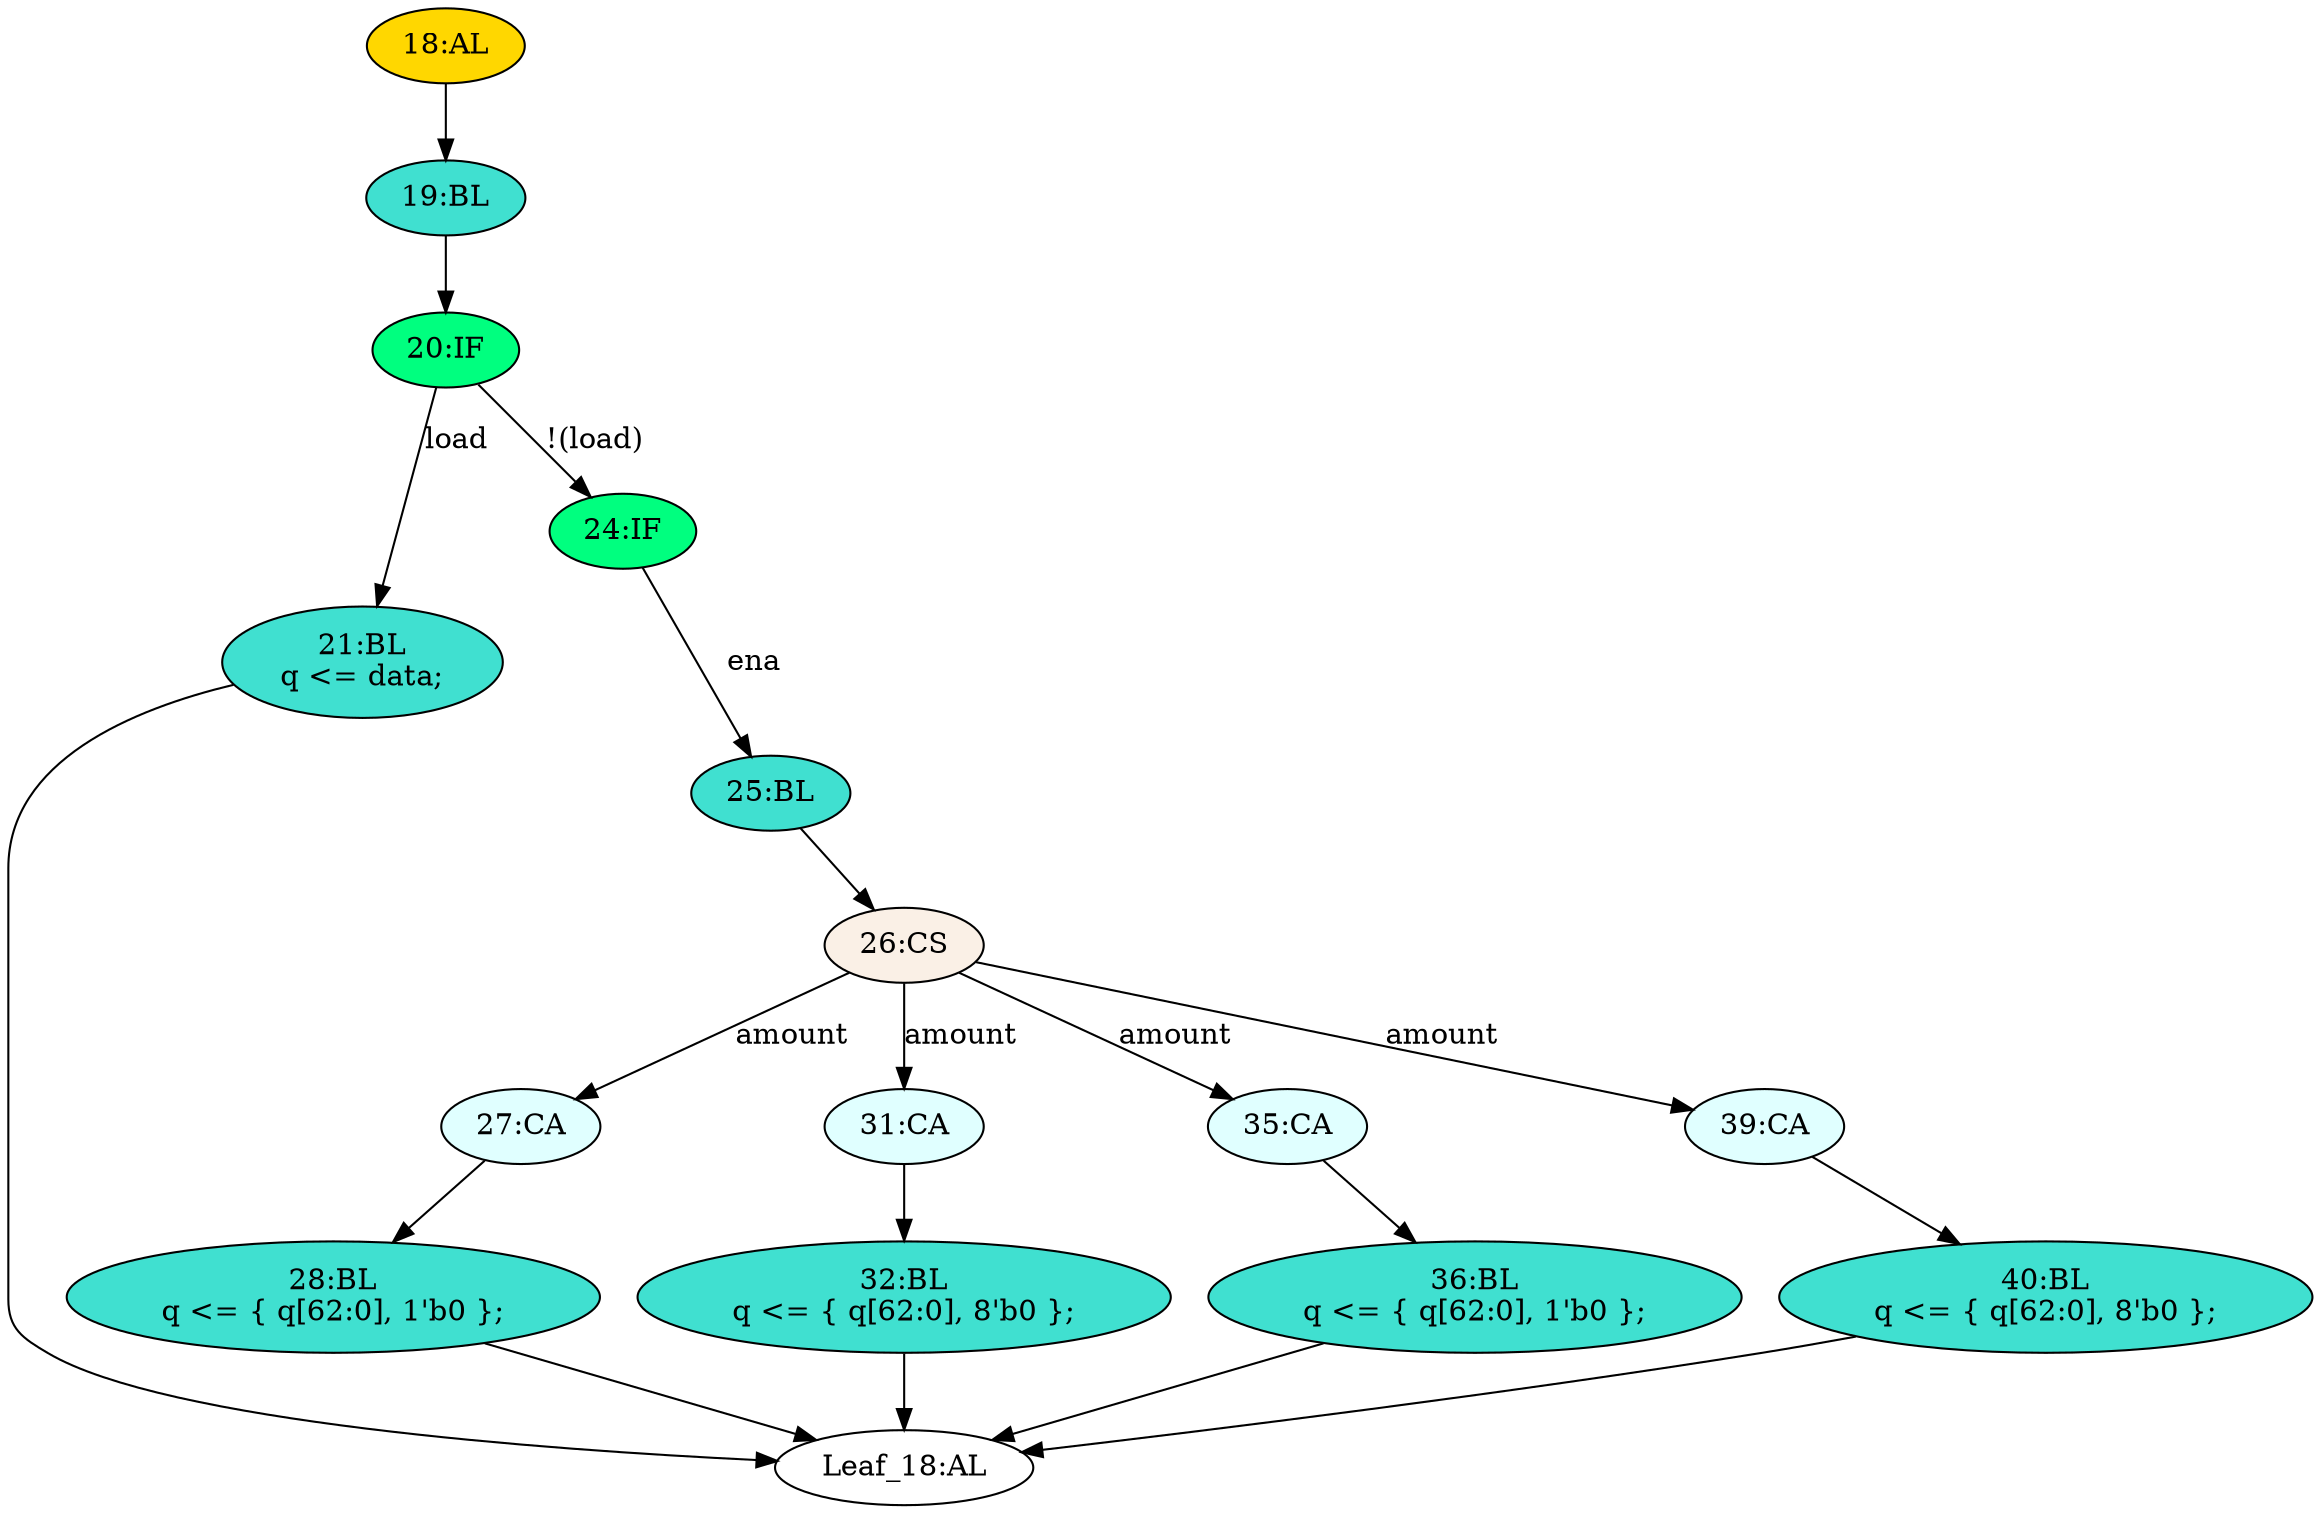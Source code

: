strict digraph "" {
	node [label="\N"];
	"40:BL"	[ast="<pyverilog.vparser.ast.Block object at 0x7f66ebce7e50>",
		fillcolor=turquoise,
		label="40:BL
q <= { q[62:0], 8'b0 };",
		statements="[<pyverilog.vparser.ast.NonblockingSubstitution object at 0x7f66ebce7ad0>]",
		style=filled,
		typ=Block];
	"Leaf_18:AL"	[def_var="['q']",
		label="Leaf_18:AL"];
	"40:BL" -> "Leaf_18:AL"	[cond="[]",
		lineno=None];
	"19:BL"	[ast="<pyverilog.vparser.ast.Block object at 0x7f66ebce7e90>",
		fillcolor=turquoise,
		label="19:BL",
		statements="[]",
		style=filled,
		typ=Block];
	"20:IF"	[ast="<pyverilog.vparser.ast.IfStatement object at 0x7f66ebce7ed0>",
		fillcolor=springgreen,
		label="20:IF",
		statements="[]",
		style=filled,
		typ=IfStatement];
	"19:BL" -> "20:IF"	[cond="[]",
		lineno=None];
	"21:BL"	[ast="<pyverilog.vparser.ast.Block object at 0x7f66ebcc6d50>",
		fillcolor=turquoise,
		label="21:BL
q <= data;",
		statements="[<pyverilog.vparser.ast.NonblockingSubstitution object at 0x7f66ebcc6d90>]",
		style=filled,
		typ=Block];
	"21:BL" -> "Leaf_18:AL"	[cond="[]",
		lineno=None];
	"27:CA"	[ast="<pyverilog.vparser.ast.Case object at 0x7f66ebcc6110>",
		fillcolor=lightcyan,
		label="27:CA",
		statements="[]",
		style=filled,
		typ=Case];
	"28:BL"	[ast="<pyverilog.vparser.ast.Block object at 0x7f66ebcc6190>",
		fillcolor=turquoise,
		label="28:BL
q <= { q[62:0], 1'b0 };",
		statements="[<pyverilog.vparser.ast.NonblockingSubstitution object at 0x7f66ebcc61d0>]",
		style=filled,
		typ=Block];
	"27:CA" -> "28:BL"	[cond="[]",
		lineno=None];
	"31:CA"	[ast="<pyverilog.vparser.ast.Case object at 0x7f66ebcc6490>",
		fillcolor=lightcyan,
		label="31:CA",
		statements="[]",
		style=filled,
		typ=Case];
	"32:BL"	[ast="<pyverilog.vparser.ast.Block object at 0x7f66ebcc6510>",
		fillcolor=turquoise,
		label="32:BL
q <= { q[62:0], 8'b0 };",
		statements="[<pyverilog.vparser.ast.NonblockingSubstitution object at 0x7f66ebcc6550>]",
		style=filled,
		typ=Block];
	"31:CA" -> "32:BL"	[cond="[]",
		lineno=None];
	"35:CA"	[ast="<pyverilog.vparser.ast.Case object at 0x7f66ebcc6850>",
		fillcolor=lightcyan,
		label="35:CA",
		statements="[]",
		style=filled,
		typ=Case];
	"36:BL"	[ast="<pyverilog.vparser.ast.Block object at 0x7f66ebcc68d0>",
		fillcolor=turquoise,
		label="36:BL
q <= { q[62:0], 1'b0 };",
		statements="[<pyverilog.vparser.ast.NonblockingSubstitution object at 0x7f66ebcc6910>]",
		style=filled,
		typ=Block];
	"35:CA" -> "36:BL"	[cond="[]",
		lineno=None];
	"20:IF" -> "21:BL"	[cond="['load']",
		label=load,
		lineno=20];
	"24:IF"	[ast="<pyverilog.vparser.ast.IfStatement object at 0x7f66ebce7f50>",
		fillcolor=springgreen,
		label="24:IF",
		statements="[]",
		style=filled,
		typ=IfStatement];
	"20:IF" -> "24:IF"	[cond="['load']",
		label="!(load)",
		lineno=20];
	"26:CS"	[ast="<pyverilog.vparser.ast.CaseStatement object at 0x7f66ebcc6050>",
		fillcolor=linen,
		label="26:CS",
		statements="[]",
		style=filled,
		typ=CaseStatement];
	"26:CS" -> "27:CA"	[cond="['amount']",
		label=amount,
		lineno=26];
	"26:CS" -> "31:CA"	[cond="['amount']",
		label=amount,
		lineno=26];
	"26:CS" -> "35:CA"	[cond="['amount']",
		label=amount,
		lineno=26];
	"39:CA"	[ast="<pyverilog.vparser.ast.Case object at 0x7f66ebcc6c10>",
		fillcolor=lightcyan,
		label="39:CA",
		statements="[]",
		style=filled,
		typ=Case];
	"26:CS" -> "39:CA"	[cond="['amount']",
		label=amount,
		lineno=26];
	"32:BL" -> "Leaf_18:AL"	[cond="[]",
		lineno=None];
	"39:CA" -> "40:BL"	[cond="[]",
		lineno=None];
	"25:BL"	[ast="<pyverilog.vparser.ast.Block object at 0x7f66ebce7fd0>",
		fillcolor=turquoise,
		label="25:BL",
		statements="[]",
		style=filled,
		typ=Block];
	"24:IF" -> "25:BL"	[cond="['ena']",
		label=ena,
		lineno=24];
	"25:BL" -> "26:CS"	[cond="[]",
		lineno=None];
	"18:AL"	[ast="<pyverilog.vparser.ast.Always object at 0x7f66ebcc6fd0>",
		clk_sens=True,
		fillcolor=gold,
		label="18:AL",
		sens="['clk']",
		statements="[]",
		style=filled,
		typ=Always,
		use_var="['load', 'ena', 'amount', 'data', 'q']"];
	"18:AL" -> "19:BL"	[cond="[]",
		lineno=None];
	"36:BL" -> "Leaf_18:AL"	[cond="[]",
		lineno=None];
	"28:BL" -> "Leaf_18:AL"	[cond="[]",
		lineno=None];
}
